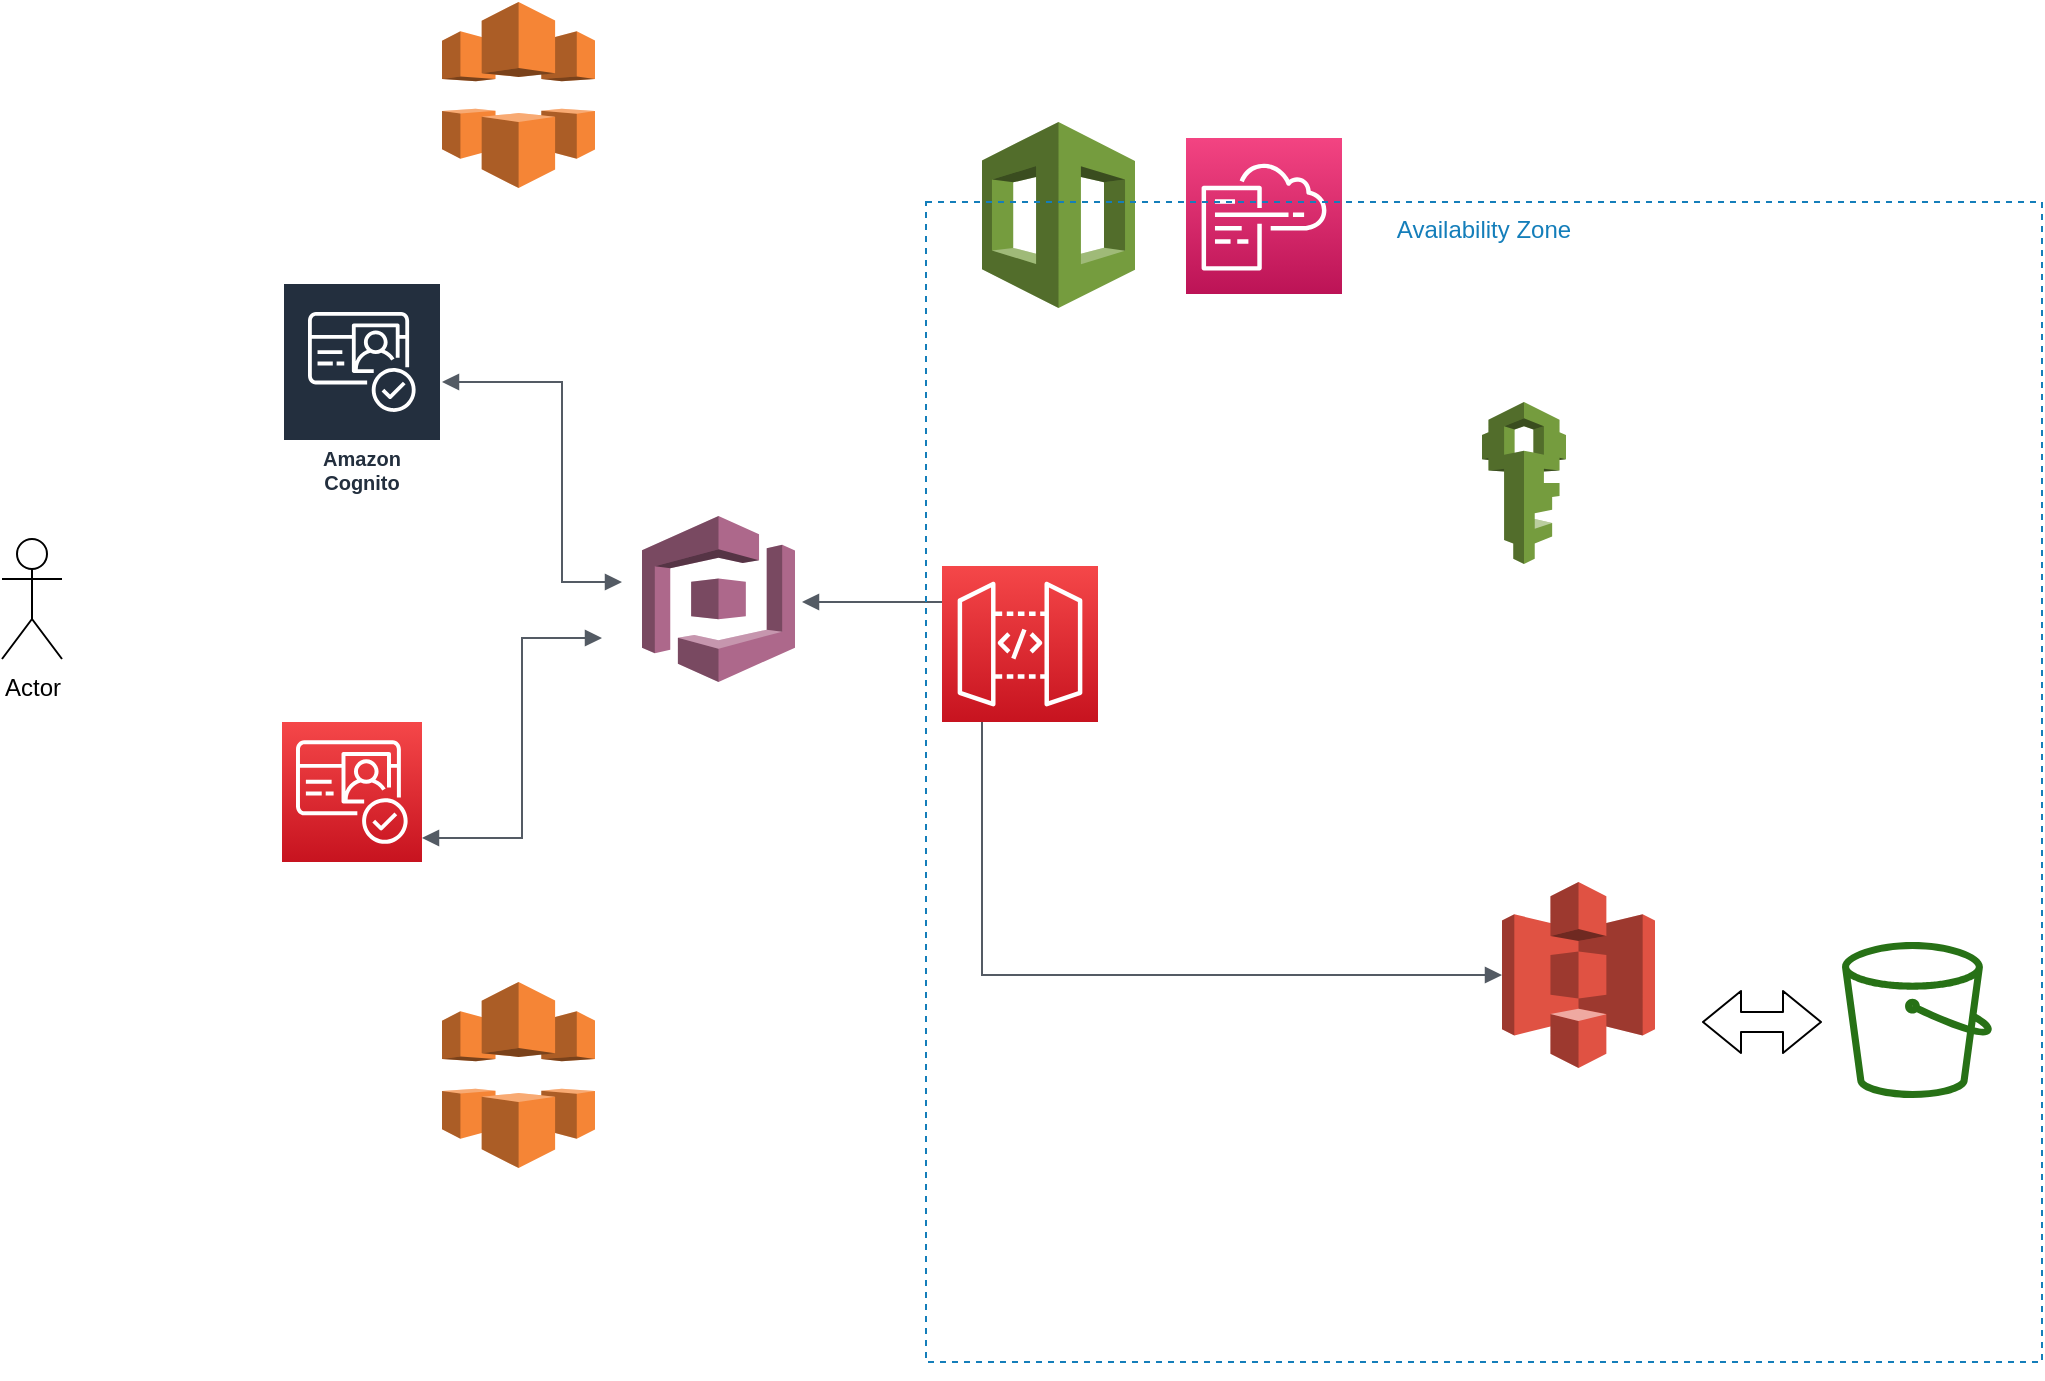 <mxfile version="14.4.2" type="github">
  <diagram id="q3qCjPvx2Wmqr65md2c_" name="Page-1">
    <mxGraphModel dx="1929" dy="582" grid="1" gridSize="10" guides="1" tooltips="1" connect="1" arrows="1" fold="1" page="1" pageScale="1" pageWidth="827" pageHeight="1169" math="0" shadow="0">
      <root>
        <mxCell id="0" />
        <mxCell id="1" parent="0" />
        <mxCell id="D672OjWatPuSNGJTWrv3-1" value="" style="outlineConnect=0;dashed=0;verticalLabelPosition=bottom;verticalAlign=top;align=center;html=1;shape=mxgraph.aws3.s3;fillColor=#E05243;gradientColor=none;" parent="1" vertex="1">
          <mxGeometry x="630" y="510" width="76.5" height="93" as="geometry" />
        </mxCell>
        <mxCell id="D672OjWatPuSNGJTWrv3-2" value="" style="outlineConnect=0;fontColor=#232F3E;gradientColor=none;fillColor=#277116;strokeColor=none;dashed=0;verticalLabelPosition=bottom;verticalAlign=top;align=center;html=1;fontSize=12;fontStyle=0;aspect=fixed;pointerEvents=1;shape=mxgraph.aws4.bucket;" parent="1" vertex="1">
          <mxGeometry x="800" y="540" width="75" height="78" as="geometry" />
        </mxCell>
        <mxCell id="D672OjWatPuSNGJTWrv3-3" value="" style="outlineConnect=0;dashed=0;verticalLabelPosition=bottom;verticalAlign=top;align=center;html=1;shape=mxgraph.aws3.cloudformation;fillColor=#759C3E;gradientColor=none;" parent="1" vertex="1">
          <mxGeometry x="370" y="130" width="76.5" height="93" as="geometry" />
        </mxCell>
        <mxCell id="D672OjWatPuSNGJTWrv3-4" value="" style="points=[[0,0,0],[0.25,0,0],[0.5,0,0],[0.75,0,0],[1,0,0],[0,1,0],[0.25,1,0],[0.5,1,0],[0.75,1,0],[1,1,0],[0,0.25,0],[0,0.5,0],[0,0.75,0],[1,0.25,0],[1,0.5,0],[1,0.75,0]];points=[[0,0,0],[0.25,0,0],[0.5,0,0],[0.75,0,0],[1,0,0],[0,1,0],[0.25,1,0],[0.5,1,0],[0.75,1,0],[1,1,0],[0,0.25,0],[0,0.5,0],[0,0.75,0],[1,0.25,0],[1,0.5,0],[1,0.75,0]];outlineConnect=0;fontColor=#232F3E;gradientColor=#F34482;gradientDirection=north;fillColor=#BC1356;strokeColor=#ffffff;dashed=0;verticalLabelPosition=bottom;verticalAlign=top;align=center;html=1;fontSize=12;fontStyle=0;aspect=fixed;shape=mxgraph.aws4.resourceIcon;resIcon=mxgraph.aws4.cloudformation;" parent="1" vertex="1">
          <mxGeometry x="472" y="138" width="78" height="78" as="geometry" />
        </mxCell>
        <mxCell id="D672OjWatPuSNGJTWrv3-7" value="Amazon Cognito" style="outlineConnect=0;fontColor=#232F3E;gradientColor=none;strokeColor=#ffffff;fillColor=#232F3E;dashed=0;verticalLabelPosition=middle;verticalAlign=bottom;align=center;html=1;whiteSpace=wrap;fontSize=10;fontStyle=1;spacing=3;shape=mxgraph.aws4.productIcon;prIcon=mxgraph.aws4.cognito;" parent="1" vertex="1">
          <mxGeometry x="20" y="210" width="80" height="110" as="geometry" />
        </mxCell>
        <mxCell id="D672OjWatPuSNGJTWrv3-8" value="" style="outlineConnect=0;dashed=0;verticalLabelPosition=bottom;verticalAlign=top;align=center;html=1;shape=mxgraph.aws3.cognito;fillColor=#AD688B;gradientColor=none;" parent="1" vertex="1">
          <mxGeometry x="200" y="327" width="76.5" height="83" as="geometry" />
        </mxCell>
        <mxCell id="D672OjWatPuSNGJTWrv3-11" value="" style="points=[[0,0,0],[0.25,0,0],[0.5,0,0],[0.75,0,0],[1,0,0],[0,1,0],[0.25,1,0],[0.5,1,0],[0.75,1,0],[1,1,0],[0,0.25,0],[0,0.5,0],[0,0.75,0],[1,0.25,0],[1,0.5,0],[1,0.75,0]];outlineConnect=0;fontColor=#232F3E;gradientColor=#F54749;gradientDirection=north;fillColor=#C7131F;strokeColor=#ffffff;dashed=0;verticalLabelPosition=bottom;verticalAlign=top;align=center;html=1;fontSize=12;fontStyle=0;aspect=fixed;shape=mxgraph.aws4.resourceIcon;resIcon=mxgraph.aws4.cognito;rotation=0;direction=east;" parent="1" vertex="1">
          <mxGeometry x="20" y="430" width="70" height="70" as="geometry" />
        </mxCell>
        <mxCell id="D672OjWatPuSNGJTWrv3-17" value="" style="edgeStyle=orthogonalEdgeStyle;html=1;endArrow=block;elbow=vertical;startArrow=block;startFill=1;endFill=1;strokeColor=#545B64;rounded=0;" parent="1" source="D672OjWatPuSNGJTWrv3-7" edge="1">
          <mxGeometry width="100" relative="1" as="geometry">
            <mxPoint x="100" y="300" as="sourcePoint" />
            <mxPoint x="190" y="360" as="targetPoint" />
            <Array as="points">
              <mxPoint x="160" y="260" />
              <mxPoint x="160" y="360" />
            </Array>
          </mxGeometry>
        </mxCell>
        <mxCell id="D672OjWatPuSNGJTWrv3-19" value="" style="edgeStyle=orthogonalEdgeStyle;html=1;endArrow=block;elbow=vertical;startArrow=block;startFill=1;endFill=1;strokeColor=#545B64;rounded=0;" parent="1" edge="1">
          <mxGeometry width="100" relative="1" as="geometry">
            <mxPoint x="90" y="488" as="sourcePoint" />
            <mxPoint x="180" y="388" as="targetPoint" />
            <Array as="points">
              <mxPoint x="140" y="488" />
              <mxPoint x="140" y="388" />
            </Array>
          </mxGeometry>
        </mxCell>
        <mxCell id="D672OjWatPuSNGJTWrv3-20" value="" style="edgeStyle=orthogonalEdgeStyle;html=1;endArrow=block;elbow=vertical;startArrow=block;startFill=1;endFill=1;strokeColor=#545B64;rounded=0;entryX=0;entryY=0.5;entryDx=0;entryDy=0;entryPerimeter=0;" parent="1" target="D672OjWatPuSNGJTWrv3-1" edge="1">
          <mxGeometry width="100" relative="1" as="geometry">
            <mxPoint x="280" y="370" as="sourcePoint" />
            <mxPoint x="370" y="570" as="targetPoint" />
            <Array as="points">
              <mxPoint x="370" y="370" />
              <mxPoint x="370" y="557" />
            </Array>
          </mxGeometry>
        </mxCell>
        <mxCell id="D672OjWatPuSNGJTWrv3-21" value="" style="shape=flexArrow;endArrow=classic;startArrow=classic;html=1;" parent="1" edge="1">
          <mxGeometry width="50" height="50" relative="1" as="geometry">
            <mxPoint x="730" y="580" as="sourcePoint" />
            <mxPoint x="790" y="580" as="targetPoint" />
          </mxGeometry>
        </mxCell>
        <mxCell id="D672OjWatPuSNGJTWrv3-22" value="Availability Zone" style="fillColor=none;strokeColor=#147EBA;dashed=1;verticalAlign=top;fontStyle=0;fontColor=#147EBA;" parent="1" vertex="1">
          <mxGeometry x="342" y="170" width="558" height="580" as="geometry" />
        </mxCell>
        <mxCell id="D672OjWatPuSNGJTWrv3-24" style="edgeStyle=orthogonalEdgeStyle;rounded=0;orthogonalLoop=1;jettySize=auto;html=1;exitX=0.5;exitY=1;exitDx=0;exitDy=0;" parent="1" source="D672OjWatPuSNGJTWrv3-22" target="D672OjWatPuSNGJTWrv3-22" edge="1">
          <mxGeometry relative="1" as="geometry" />
        </mxCell>
        <mxCell id="dxajlIZJ0q75mNc-fhqB-1" value="" style="outlineConnect=0;dashed=0;verticalLabelPosition=bottom;verticalAlign=top;align=center;html=1;shape=mxgraph.aws3.iam;fillColor=#759C3E;gradientColor=none;" vertex="1" parent="1">
          <mxGeometry x="620" y="270" width="42" height="81" as="geometry" />
        </mxCell>
        <mxCell id="dxajlIZJ0q75mNc-fhqB-2" value="" style="outlineConnect=0;dashed=0;verticalLabelPosition=bottom;verticalAlign=top;align=center;html=1;shape=mxgraph.aws3.cloudfront;fillColor=#F58536;gradientColor=none;" vertex="1" parent="1">
          <mxGeometry x="100" y="70" width="76.5" height="93" as="geometry" />
        </mxCell>
        <mxCell id="dxajlIZJ0q75mNc-fhqB-3" value="" style="outlineConnect=0;dashed=0;verticalLabelPosition=bottom;verticalAlign=top;align=center;html=1;shape=mxgraph.aws3.cloudfront;fillColor=#F58536;gradientColor=none;" vertex="1" parent="1">
          <mxGeometry x="100" y="560" width="76.5" height="93" as="geometry" />
        </mxCell>
        <mxCell id="dxajlIZJ0q75mNc-fhqB-6" value="Actor" style="shape=umlActor;verticalLabelPosition=bottom;verticalAlign=top;html=1;outlineConnect=0;" vertex="1" parent="1">
          <mxGeometry x="-120" y="338.5" width="30" height="60" as="geometry" />
        </mxCell>
        <mxCell id="dxajlIZJ0q75mNc-fhqB-7" value="" style="points=[[0,0,0],[0.25,0,0],[0.5,0,0],[0.75,0,0],[1,0,0],[0,1,0],[0.25,1,0],[0.5,1,0],[0.75,1,0],[1,1,0],[0,0.25,0],[0,0.5,0],[0,0.75,0],[1,0.25,0],[1,0.5,0],[1,0.75,0]];outlineConnect=0;fontColor=#232F3E;gradientColor=#F54749;gradientDirection=north;fillColor=#C7131F;strokeColor=#ffffff;dashed=0;verticalLabelPosition=bottom;verticalAlign=top;align=center;html=1;fontSize=12;fontStyle=0;aspect=fixed;shape=mxgraph.aws4.resourceIcon;resIcon=mxgraph.aws4.api_gateway;" vertex="1" parent="1">
          <mxGeometry x="350" y="352" width="78" height="78" as="geometry" />
        </mxCell>
      </root>
    </mxGraphModel>
  </diagram>
</mxfile>
